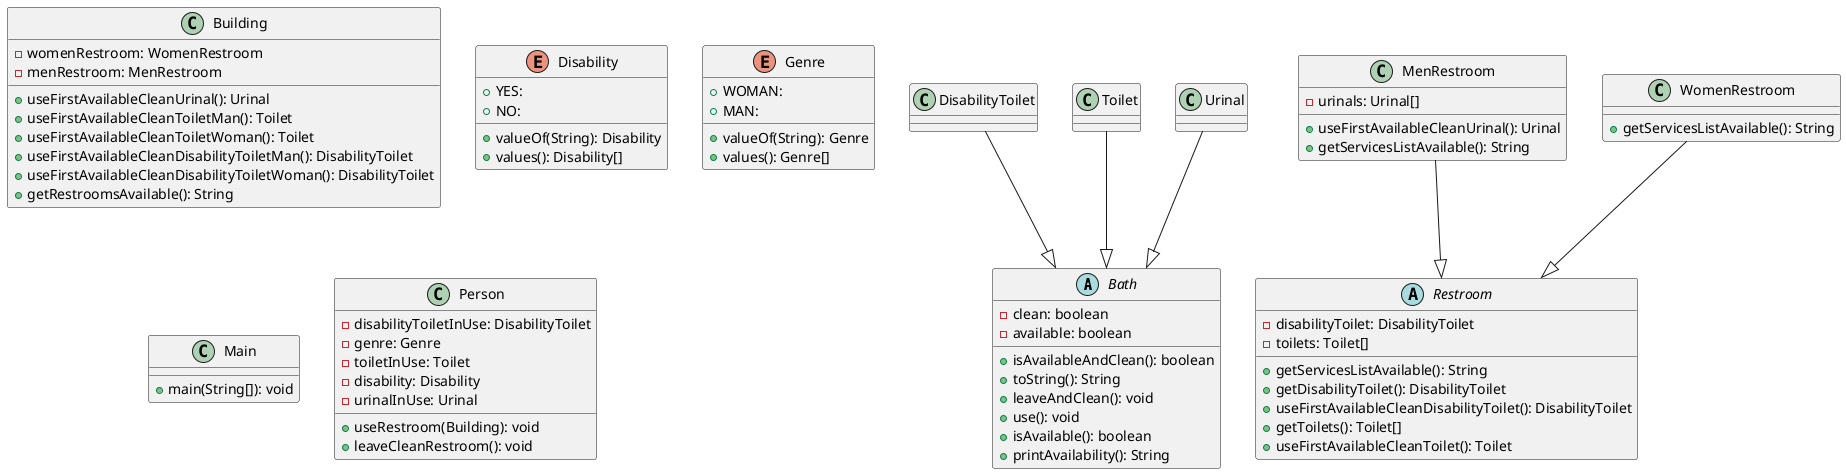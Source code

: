 @startuml
abstract class Bath {
  - clean: boolean
  - available: boolean
  + isAvailableAndClean(): boolean
  + toString(): String
  + leaveAndClean(): void
  + use(): void
  + isAvailable(): boolean
  + printAvailability(): String
}
class Building {
  - womenRestroom: WomenRestroom
  - menRestroom: MenRestroom
  + useFirstAvailableCleanUrinal(): Urinal
  + useFirstAvailableCleanToiletMan(): Toilet
  + useFirstAvailableCleanToiletWoman(): Toilet
  + useFirstAvailableCleanDisabilityToiletMan(): DisabilityToilet
  + useFirstAvailableCleanDisabilityToiletWoman(): DisabilityToilet
  + getRestroomsAvailable(): String
}
enum Disability {
  + YES:
  + NO:
  + valueOf(String): Disability
  + values(): Disability[]
}
class DisabilityToilet
enum Genre {
  + WOMAN:
  + MAN:
  + valueOf(String): Genre
  + values(): Genre[]
}
class Main {
  + main(String[]): void
}
class MenRestroom {
  - urinals: Urinal[]
  + useFirstAvailableCleanUrinal(): Urinal
  + getServicesListAvailable(): String
}
class Person {
  - disabilityToiletInUse: DisabilityToilet
  - genre: Genre
  - toiletInUse: Toilet
  - disability: Disability
  - urinalInUse: Urinal
  + useRestroom(Building): void
  + leaveCleanRestroom(): void
}
abstract class Restroom {
  - disabilityToilet: DisabilityToilet
  - toilets: Toilet[]
  + getServicesListAvailable(): String
  + getDisabilityToilet(): DisabilityToilet
  + useFirstAvailableCleanDisabilityToilet(): DisabilityToilet
  + getToilets(): Toilet[]
  + useFirstAvailableCleanToilet(): Toilet
}
class Toilet
class Urinal
class WomenRestroom {
  + getServicesListAvailable(): String
}

DisabilityToilet  --|>  Bath
MenRestroom       --|>  Restroom
Toilet            --|>  Bath
Urinal            --|>  Bath
WomenRestroom     --|>  Restroom
@enduml